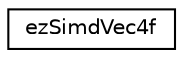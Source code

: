 digraph "Graphical Class Hierarchy"
{
 // LATEX_PDF_SIZE
  edge [fontname="Helvetica",fontsize="10",labelfontname="Helvetica",labelfontsize="10"];
  node [fontname="Helvetica",fontsize="10",shape=record];
  rankdir="LR";
  Node0 [label="ezSimdVec4f",height=0.2,width=0.4,color="black", fillcolor="white", style="filled",URL="$db/d0d/classez_simd_vec4f.htm",tooltip="A 4-component SIMD vector class."];
}
